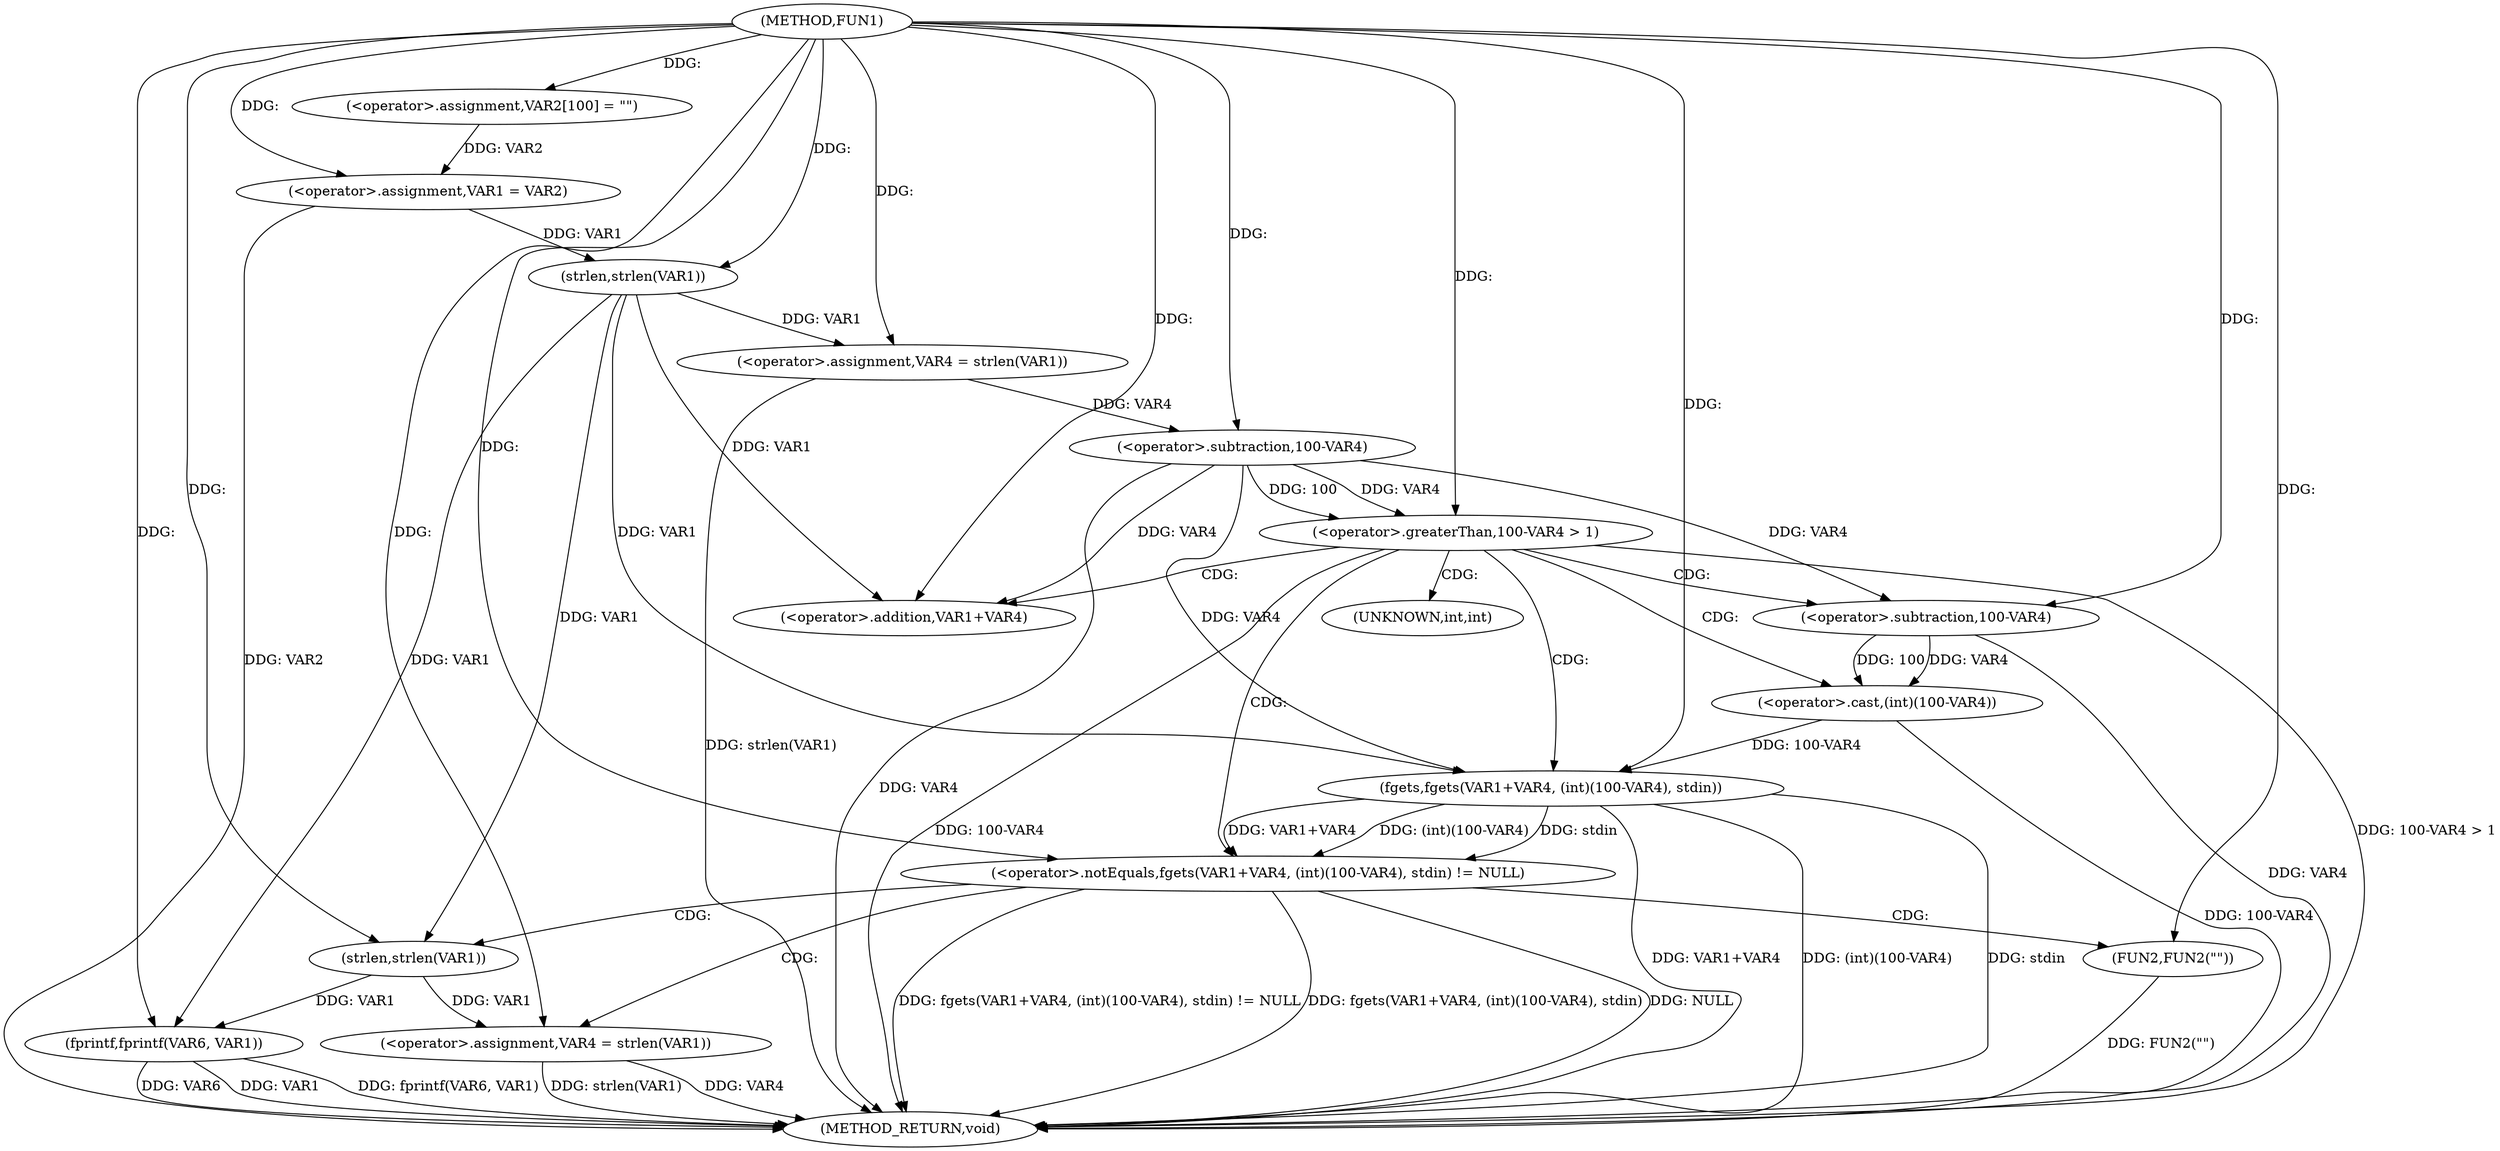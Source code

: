 digraph FUN1 {  
"1000100" [label = "(METHOD,FUN1)" ]
"1000153" [label = "(METHOD_RETURN,void)" ]
"1000104" [label = "(<operator>.assignment,VAR2[100] = \"\")" ]
"1000107" [label = "(<operator>.assignment,VAR1 = VAR2)" ]
"1000114" [label = "(<operator>.assignment,VAR4 = strlen(VAR1))" ]
"1000116" [label = "(strlen,strlen(VAR1))" ]
"1000119" [label = "(<operator>.greaterThan,100-VAR4 > 1)" ]
"1000120" [label = "(<operator>.subtraction,100-VAR4)" ]
"1000126" [label = "(<operator>.notEquals,fgets(VAR1+VAR4, (int)(100-VAR4), stdin) != NULL)" ]
"1000127" [label = "(fgets,fgets(VAR1+VAR4, (int)(100-VAR4), stdin))" ]
"1000128" [label = "(<operator>.addition,VAR1+VAR4)" ]
"1000131" [label = "(<operator>.cast,(int)(100-VAR4))" ]
"1000133" [label = "(<operator>.subtraction,100-VAR4)" ]
"1000139" [label = "(<operator>.assignment,VAR4 = strlen(VAR1))" ]
"1000141" [label = "(strlen,strlen(VAR1))" ]
"1000146" [label = "(FUN2,FUN2(\"\"))" ]
"1000150" [label = "(fprintf,fprintf(VAR6, VAR1))" ]
"1000132" [label = "(UNKNOWN,int,int)" ]
  "1000126" -> "1000153"  [ label = "DDG: fgets(VAR1+VAR4, (int)(100-VAR4), stdin) != NULL"] 
  "1000126" -> "1000153"  [ label = "DDG: fgets(VAR1+VAR4, (int)(100-VAR4), stdin)"] 
  "1000131" -> "1000153"  [ label = "DDG: 100-VAR4"] 
  "1000150" -> "1000153"  [ label = "DDG: fprintf(VAR6, VAR1)"] 
  "1000127" -> "1000153"  [ label = "DDG: VAR1+VAR4"] 
  "1000119" -> "1000153"  [ label = "DDG: 100-VAR4 > 1"] 
  "1000146" -> "1000153"  [ label = "DDG: FUN2(\"\")"] 
  "1000114" -> "1000153"  [ label = "DDG: strlen(VAR1)"] 
  "1000127" -> "1000153"  [ label = "DDG: (int)(100-VAR4)"] 
  "1000150" -> "1000153"  [ label = "DDG: VAR6"] 
  "1000139" -> "1000153"  [ label = "DDG: strlen(VAR1)"] 
  "1000139" -> "1000153"  [ label = "DDG: VAR4"] 
  "1000150" -> "1000153"  [ label = "DDG: VAR1"] 
  "1000133" -> "1000153"  [ label = "DDG: VAR4"] 
  "1000119" -> "1000153"  [ label = "DDG: 100-VAR4"] 
  "1000127" -> "1000153"  [ label = "DDG: stdin"] 
  "1000120" -> "1000153"  [ label = "DDG: VAR4"] 
  "1000126" -> "1000153"  [ label = "DDG: NULL"] 
  "1000107" -> "1000153"  [ label = "DDG: VAR2"] 
  "1000100" -> "1000104"  [ label = "DDG: "] 
  "1000104" -> "1000107"  [ label = "DDG: VAR2"] 
  "1000100" -> "1000107"  [ label = "DDG: "] 
  "1000116" -> "1000114"  [ label = "DDG: VAR1"] 
  "1000100" -> "1000114"  [ label = "DDG: "] 
  "1000107" -> "1000116"  [ label = "DDG: VAR1"] 
  "1000100" -> "1000116"  [ label = "DDG: "] 
  "1000120" -> "1000119"  [ label = "DDG: 100"] 
  "1000120" -> "1000119"  [ label = "DDG: VAR4"] 
  "1000100" -> "1000120"  [ label = "DDG: "] 
  "1000114" -> "1000120"  [ label = "DDG: VAR4"] 
  "1000100" -> "1000119"  [ label = "DDG: "] 
  "1000127" -> "1000126"  [ label = "DDG: VAR1+VAR4"] 
  "1000127" -> "1000126"  [ label = "DDG: (int)(100-VAR4)"] 
  "1000127" -> "1000126"  [ label = "DDG: stdin"] 
  "1000116" -> "1000127"  [ label = "DDG: VAR1"] 
  "1000100" -> "1000127"  [ label = "DDG: "] 
  "1000120" -> "1000127"  [ label = "DDG: VAR4"] 
  "1000116" -> "1000128"  [ label = "DDG: VAR1"] 
  "1000100" -> "1000128"  [ label = "DDG: "] 
  "1000120" -> "1000128"  [ label = "DDG: VAR4"] 
  "1000131" -> "1000127"  [ label = "DDG: 100-VAR4"] 
  "1000133" -> "1000131"  [ label = "DDG: 100"] 
  "1000133" -> "1000131"  [ label = "DDG: VAR4"] 
  "1000100" -> "1000133"  [ label = "DDG: "] 
  "1000120" -> "1000133"  [ label = "DDG: VAR4"] 
  "1000100" -> "1000126"  [ label = "DDG: "] 
  "1000141" -> "1000139"  [ label = "DDG: VAR1"] 
  "1000100" -> "1000139"  [ label = "DDG: "] 
  "1000100" -> "1000141"  [ label = "DDG: "] 
  "1000116" -> "1000141"  [ label = "DDG: VAR1"] 
  "1000100" -> "1000146"  [ label = "DDG: "] 
  "1000100" -> "1000150"  [ label = "DDG: "] 
  "1000116" -> "1000150"  [ label = "DDG: VAR1"] 
  "1000141" -> "1000150"  [ label = "DDG: VAR1"] 
  "1000119" -> "1000132"  [ label = "CDG: "] 
  "1000119" -> "1000128"  [ label = "CDG: "] 
  "1000119" -> "1000131"  [ label = "CDG: "] 
  "1000119" -> "1000133"  [ label = "CDG: "] 
  "1000119" -> "1000127"  [ label = "CDG: "] 
  "1000119" -> "1000126"  [ label = "CDG: "] 
  "1000126" -> "1000141"  [ label = "CDG: "] 
  "1000126" -> "1000139"  [ label = "CDG: "] 
  "1000126" -> "1000146"  [ label = "CDG: "] 
}
